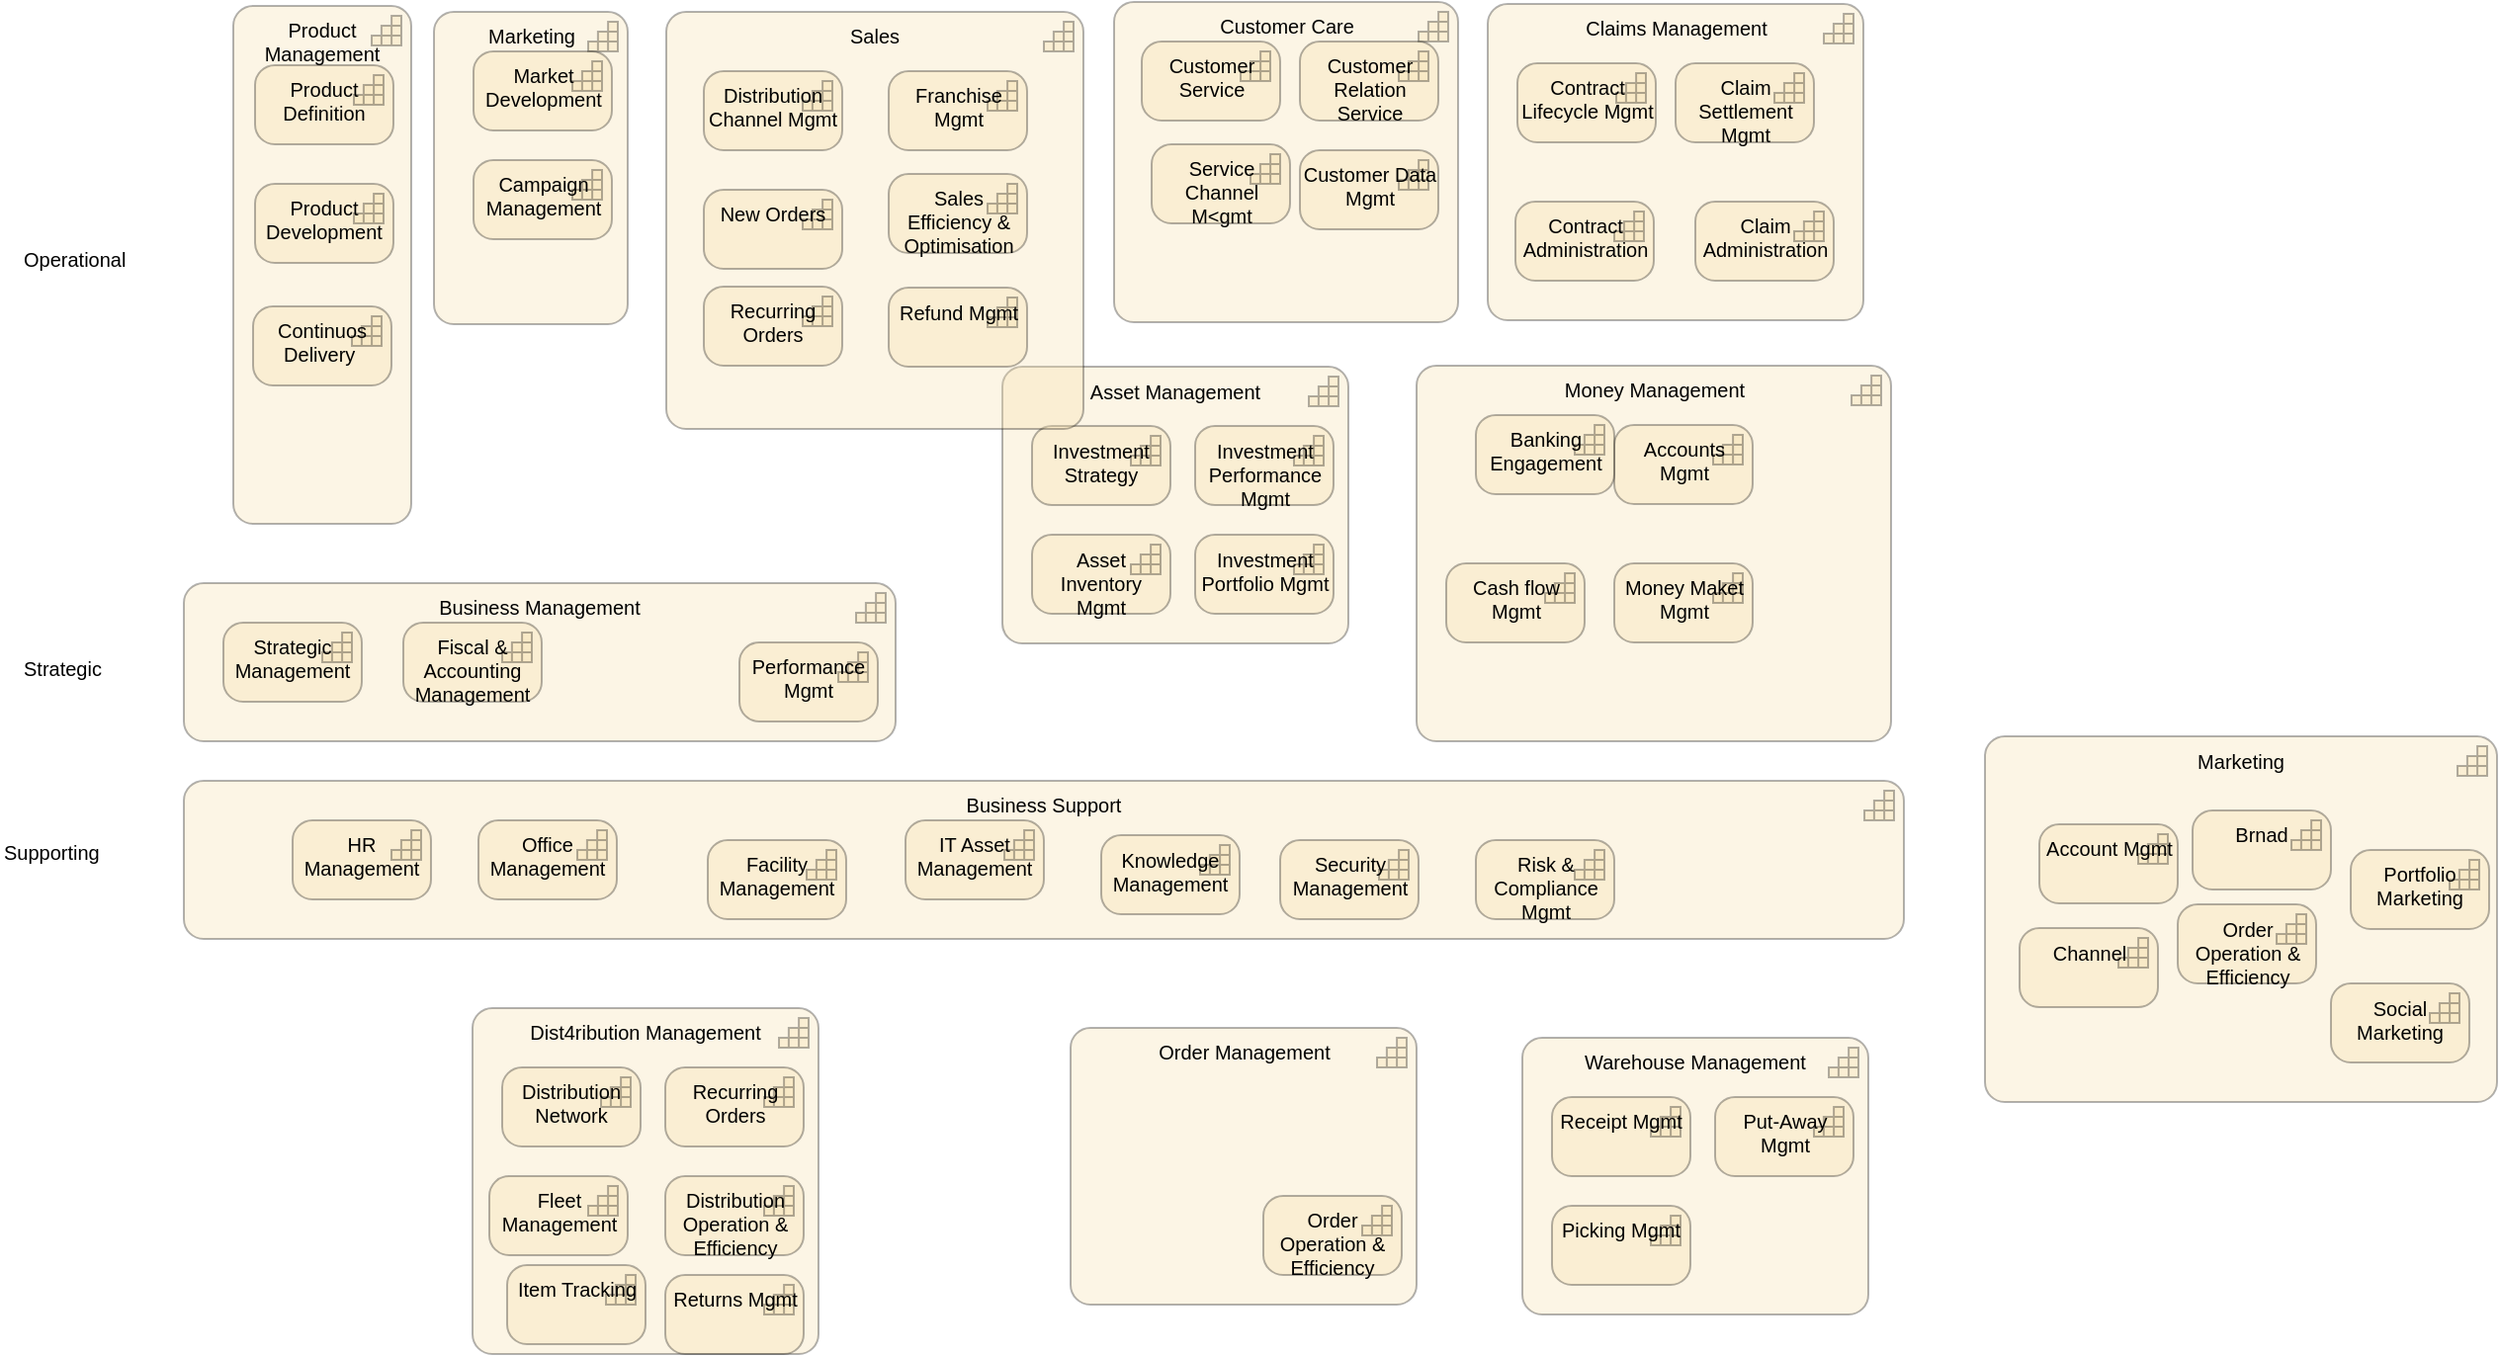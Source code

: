<mxfile version="18.0.2" type="google"><diagram id="lvCVdvwfXI8B_6QAvI-I" name="Analysis/Capability Map"><mxGraphModel grid="1" page="1" gridSize="10" guides="1" tooltips="1" connect="1" arrows="1" fold="1" pageScale="1" pageWidth="1169" pageHeight="827" math="0" shadow="0"><root><mxCell id="rj1XfD_lyxsHArGTt2VM-0"/><mxCell id="rj1XfD_lyxsHArGTt2VM-1" value="Archimate" parent="rj1XfD_lyxsHArGTt2VM-0"/><mxCell id="rj1XfD_lyxsHArGTt2VM-2" value="&lt;font style=&quot;font-size: 10px&quot;&gt;Business Management&lt;/font&gt;" style="html=1;outlineConnect=0;whiteSpace=wrap;fillColor=#F5DEAA;strokeColor=#000000;shape=mxgraph.archimate3.application;appType=capability;archiType=rounded;shadow=0;glass=0;comic=0;fontSize=10;opacity=30;align=center;verticalAlign=top;container=1;recursiveResize=0;labelPadding=9;treeMoving=0;treeFolding=0;collapsible=0;" vertex="1" parent="rj1XfD_lyxsHArGTt2VM-1"><mxGeometry x="170" y="320" width="360" height="80" as="geometry"/></mxCell><mxCell id="rj1XfD_lyxsHArGTt2VM-35" value="&lt;font style=&quot;font-size: 10px&quot;&gt;Strategic Management&lt;/font&gt;" style="html=1;outlineConnect=0;whiteSpace=wrap;fillColor=#F5DEAA;strokeColor=#000000;shape=mxgraph.archimate3.application;appType=capability;archiType=rounded;shadow=0;glass=0;comic=0;fontSize=10;opacity=30;align=center;verticalAlign=top;container=1;recursiveResize=0;labelPadding=9;treeMoving=0;treeFolding=0;collapsible=0;" vertex="1" parent="rj1XfD_lyxsHArGTt2VM-2"><mxGeometry x="20" y="20" width="70" height="40" as="geometry"/></mxCell><mxCell id="rj1XfD_lyxsHArGTt2VM-36" value="&lt;font style=&quot;font-size: 10px&quot;&gt;Fiscal &amp;amp; Accounting Management&lt;/font&gt;" style="html=1;outlineConnect=0;whiteSpace=wrap;fillColor=#F5DEAA;strokeColor=#000000;shape=mxgraph.archimate3.application;appType=capability;archiType=rounded;shadow=0;glass=0;comic=0;fontSize=10;opacity=30;align=center;verticalAlign=top;container=1;recursiveResize=0;labelPadding=9;treeMoving=0;treeFolding=0;collapsible=0;" vertex="1" parent="rj1XfD_lyxsHArGTt2VM-2"><mxGeometry x="111" y="20" width="70" height="40" as="geometry"/></mxCell><mxCell id="rj1XfD_lyxsHArGTt2VM-39" value="&lt;font style=&quot;font-size: 10px&quot;&gt;Performance Mgmt&lt;/font&gt;" style="html=1;outlineConnect=0;whiteSpace=wrap;fillColor=#F5DEAA;strokeColor=#000000;shape=mxgraph.archimate3.application;appType=capability;archiType=rounded;shadow=0;glass=0;comic=0;fontSize=10;opacity=30;align=center;verticalAlign=top;container=1;recursiveResize=0;labelPadding=9;treeMoving=0;treeFolding=0;collapsible=0;" vertex="1" parent="rj1XfD_lyxsHArGTt2VM-2"><mxGeometry x="281" y="30" width="70" height="40" as="geometry"/></mxCell><mxCell id="rj1XfD_lyxsHArGTt2VM-3" value="&lt;font style=&quot;font-size: 10px&quot;&gt;Business Support&lt;/font&gt;" style="html=1;outlineConnect=0;whiteSpace=wrap;fillColor=#F5DEAA;strokeColor=#000000;shape=mxgraph.archimate3.application;appType=capability;archiType=rounded;shadow=0;glass=0;comic=0;fontSize=10;opacity=30;align=center;verticalAlign=top;container=1;recursiveResize=0;labelPadding=9;treeMoving=0;treeFolding=0;collapsible=0;" vertex="1" parent="rj1XfD_lyxsHArGTt2VM-1"><mxGeometry x="170" y="420" width="870" height="80" as="geometry"/></mxCell><mxCell id="rj1XfD_lyxsHArGTt2VM-4" value="&lt;font style=&quot;font-size: 10px&quot;&gt;HR Management&lt;/font&gt;" style="html=1;outlineConnect=0;whiteSpace=wrap;fillColor=#F5DEAA;strokeColor=#000000;shape=mxgraph.archimate3.application;appType=capability;archiType=rounded;shadow=0;glass=0;comic=0;fontSize=10;opacity=30;align=center;verticalAlign=top;container=1;recursiveResize=0;labelPadding=9;treeMoving=0;treeFolding=0;collapsible=0;" vertex="1" parent="rj1XfD_lyxsHArGTt2VM-3"><mxGeometry x="55" y="20" width="70" height="40" as="geometry"/></mxCell><mxCell id="rj1XfD_lyxsHArGTt2VM-5" value="&lt;font style=&quot;font-size: 10px&quot;&gt;Office Management&lt;/font&gt;" style="html=1;outlineConnect=0;whiteSpace=wrap;fillColor=#F5DEAA;strokeColor=#000000;shape=mxgraph.archimate3.application;appType=capability;archiType=rounded;shadow=0;glass=0;comic=0;fontSize=10;opacity=30;align=center;verticalAlign=top;container=1;recursiveResize=0;labelPadding=9;treeMoving=0;treeFolding=0;collapsible=0;" vertex="1" parent="rj1XfD_lyxsHArGTt2VM-3"><mxGeometry x="149" y="20" width="70" height="40" as="geometry"/></mxCell><mxCell id="rj1XfD_lyxsHArGTt2VM-6" value="&lt;font style=&quot;font-size: 10px&quot;&gt;IT Asset Management&lt;/font&gt;" style="html=1;outlineConnect=0;whiteSpace=wrap;fillColor=#F5DEAA;strokeColor=#000000;shape=mxgraph.archimate3.application;appType=capability;archiType=rounded;shadow=0;glass=0;comic=0;fontSize=10;opacity=30;align=center;verticalAlign=top;container=1;recursiveResize=0;labelPadding=9;treeMoving=0;treeFolding=0;collapsible=0;" vertex="1" parent="rj1XfD_lyxsHArGTt2VM-3"><mxGeometry x="365" y="20" width="70" height="40" as="geometry"/></mxCell><mxCell id="rj1XfD_lyxsHArGTt2VM-7" value="&lt;font style=&quot;font-size: 10px&quot;&gt;Facility Management&lt;/font&gt;" style="html=1;outlineConnect=0;whiteSpace=wrap;fillColor=#F5DEAA;strokeColor=#000000;shape=mxgraph.archimate3.application;appType=capability;archiType=rounded;shadow=0;glass=0;comic=0;fontSize=10;opacity=30;align=center;verticalAlign=top;container=1;recursiveResize=0;labelPadding=9;treeMoving=0;treeFolding=0;collapsible=0;" vertex="1" parent="rj1XfD_lyxsHArGTt2VM-3"><mxGeometry x="265" y="30" width="70" height="40" as="geometry"/></mxCell><mxCell id="rj1XfD_lyxsHArGTt2VM-50" value="&lt;font style=&quot;font-size: 10px&quot;&gt;Knowledge Management&lt;/font&gt;" style="html=1;outlineConnect=0;whiteSpace=wrap;fillColor=#F5DEAA;strokeColor=#000000;shape=mxgraph.archimate3.application;appType=capability;archiType=rounded;shadow=0;glass=0;comic=0;fontSize=10;opacity=30;align=center;verticalAlign=top;container=1;recursiveResize=0;labelPadding=9;treeMoving=0;treeFolding=0;collapsible=0;" vertex="1" parent="rj1XfD_lyxsHArGTt2VM-3"><mxGeometry x="464" y="27.5" width="70" height="40" as="geometry"/></mxCell><mxCell id="rj1XfD_lyxsHArGTt2VM-51" value="&lt;font style=&quot;font-size: 10px&quot;&gt;Security Management&lt;/font&gt;" style="html=1;outlineConnect=0;whiteSpace=wrap;fillColor=#F5DEAA;strokeColor=#000000;shape=mxgraph.archimate3.application;appType=capability;archiType=rounded;shadow=0;glass=0;comic=0;fontSize=10;opacity=30;align=center;verticalAlign=top;container=1;recursiveResize=0;labelPadding=9;treeMoving=0;treeFolding=0;collapsible=0;" vertex="1" parent="rj1XfD_lyxsHArGTt2VM-3"><mxGeometry x="554.5" y="30" width="70" height="40" as="geometry"/></mxCell><mxCell id="rj1XfD_lyxsHArGTt2VM-37" value="&lt;font style=&quot;font-size: 10px&quot;&gt;Risk &amp;amp; Compliance Mgmt&lt;/font&gt;" style="html=1;outlineConnect=0;whiteSpace=wrap;fillColor=#F5DEAA;strokeColor=#000000;shape=mxgraph.archimate3.application;appType=capability;archiType=rounded;shadow=0;glass=0;comic=0;fontSize=10;opacity=30;align=center;verticalAlign=top;container=1;recursiveResize=0;labelPadding=9;treeMoving=0;treeFolding=0;collapsible=0;" vertex="1" parent="rj1XfD_lyxsHArGTt2VM-3"><mxGeometry x="653.5" y="30" width="70" height="40" as="geometry"/></mxCell><mxCell id="rj1XfD_lyxsHArGTt2VM-9" value="&lt;font style=&quot;font-size: 10px&quot;&gt;Money Management&lt;/font&gt;" style="html=1;outlineConnect=0;whiteSpace=wrap;fillColor=#F5DEAA;strokeColor=#000000;shape=mxgraph.archimate3.application;appType=capability;archiType=rounded;shadow=0;glass=0;comic=0;fontSize=10;opacity=30;align=center;verticalAlign=top;container=1;recursiveResize=0;labelPadding=9;treeMoving=0;treeFolding=0;collapsible=0;" vertex="1" parent="rj1XfD_lyxsHArGTt2VM-1"><mxGeometry x="793.5" y="210" width="240" height="190" as="geometry"/></mxCell><mxCell id="rj1XfD_lyxsHArGTt2VM-15" value="&lt;font style=&quot;font-size: 10px&quot;&gt;Accounts Mgmt&lt;/font&gt;" style="html=1;outlineConnect=0;whiteSpace=wrap;fillColor=#F5DEAA;strokeColor=#000000;shape=mxgraph.archimate3.application;appType=capability;archiType=rounded;shadow=0;glass=0;comic=0;fontSize=10;opacity=30;align=center;verticalAlign=top;container=1;recursiveResize=0;labelPadding=9;treeMoving=0;treeFolding=0;collapsible=0;" vertex="1" parent="rj1XfD_lyxsHArGTt2VM-9"><mxGeometry x="100" y="30" width="70" height="40" as="geometry"/></mxCell><mxCell id="rj1XfD_lyxsHArGTt2VM-17" value="&lt;font style=&quot;font-size: 10px&quot;&gt;Cash flow Mgmt&lt;/font&gt;" style="html=1;outlineConnect=0;whiteSpace=wrap;fillColor=#F5DEAA;strokeColor=#000000;shape=mxgraph.archimate3.application;appType=capability;archiType=rounded;shadow=0;glass=0;comic=0;fontSize=10;opacity=30;align=center;verticalAlign=top;container=1;recursiveResize=0;labelPadding=9;treeMoving=0;treeFolding=0;collapsible=0;" vertex="1" parent="rj1XfD_lyxsHArGTt2VM-9"><mxGeometry x="15" y="100" width="70" height="40" as="geometry"/></mxCell><mxCell id="rj1XfD_lyxsHArGTt2VM-18" value="&lt;font style=&quot;font-size: 10px&quot;&gt;Money Maket Mgmt&lt;/font&gt;" style="html=1;outlineConnect=0;whiteSpace=wrap;fillColor=#F5DEAA;strokeColor=#000000;shape=mxgraph.archimate3.application;appType=capability;archiType=rounded;shadow=0;glass=0;comic=0;fontSize=10;opacity=30;align=center;verticalAlign=top;container=1;recursiveResize=0;labelPadding=9;treeMoving=0;treeFolding=0;collapsible=0;" vertex="1" parent="rj1XfD_lyxsHArGTt2VM-9"><mxGeometry x="100" y="100" width="70" height="40" as="geometry"/></mxCell><mxCell id="rj1XfD_lyxsHArGTt2VM-16" value="&lt;font style=&quot;font-size: 10px&quot;&gt;Banking Engagement&lt;/font&gt;" style="html=1;outlineConnect=0;whiteSpace=wrap;fillColor=#F5DEAA;strokeColor=#000000;shape=mxgraph.archimate3.application;appType=capability;archiType=rounded;shadow=0;glass=0;comic=0;fontSize=10;opacity=30;align=center;verticalAlign=top;container=1;recursiveResize=0;labelPadding=9;treeMoving=0;treeFolding=0;collapsible=0;" vertex="1" parent="rj1XfD_lyxsHArGTt2VM-9"><mxGeometry x="30" y="25" width="70" height="40" as="geometry"/></mxCell><mxCell id="rj1XfD_lyxsHArGTt2VM-8" value="&lt;font style=&quot;font-size: 10px&quot;&gt;Asset Management&lt;/font&gt;" style="html=1;outlineConnect=0;whiteSpace=wrap;fillColor=#F5DEAA;strokeColor=#000000;shape=mxgraph.archimate3.application;appType=capability;archiType=rounded;shadow=0;glass=0;comic=0;fontSize=10;opacity=30;align=center;verticalAlign=top;container=1;recursiveResize=0;labelPadding=9;treeMoving=0;treeFolding=0;collapsible=0;" vertex="1" parent="rj1XfD_lyxsHArGTt2VM-1"><mxGeometry x="584" y="210.5" width="175" height="140" as="geometry"/></mxCell><mxCell id="rj1XfD_lyxsHArGTt2VM-10" value="&lt;font style=&quot;font-size: 10px&quot;&gt;Investment Strategy&lt;/font&gt;" style="html=1;outlineConnect=0;whiteSpace=wrap;fillColor=#F5DEAA;strokeColor=#000000;shape=mxgraph.archimate3.application;appType=capability;archiType=rounded;shadow=0;glass=0;comic=0;fontSize=10;opacity=30;align=center;verticalAlign=top;container=1;recursiveResize=0;labelPadding=9;treeMoving=0;treeFolding=0;collapsible=0;" vertex="1" parent="rj1XfD_lyxsHArGTt2VM-8"><mxGeometry x="15" y="30" width="70" height="40" as="geometry"/></mxCell><mxCell id="rj1XfD_lyxsHArGTt2VM-11" value="&lt;font style=&quot;font-size: 10px&quot;&gt;Investment Performance Mgmt&lt;/font&gt;" style="html=1;outlineConnect=0;whiteSpace=wrap;fillColor=#F5DEAA;strokeColor=#000000;shape=mxgraph.archimate3.application;appType=capability;archiType=rounded;shadow=0;glass=0;comic=0;fontSize=10;opacity=30;align=center;verticalAlign=top;container=1;recursiveResize=0;labelPadding=9;treeMoving=0;treeFolding=0;collapsible=0;" vertex="1" parent="rj1XfD_lyxsHArGTt2VM-8"><mxGeometry x="97.5" y="30" width="70" height="40" as="geometry"/></mxCell><mxCell id="rj1XfD_lyxsHArGTt2VM-12" value="&lt;font style=&quot;font-size: 10px&quot;&gt;Investment Portfolio Mgmt&lt;/font&gt;" style="html=1;outlineConnect=0;whiteSpace=wrap;fillColor=#F5DEAA;strokeColor=#000000;shape=mxgraph.archimate3.application;appType=capability;archiType=rounded;shadow=0;glass=0;comic=0;fontSize=10;opacity=30;align=center;verticalAlign=top;container=1;recursiveResize=0;labelPadding=9;treeMoving=0;treeFolding=0;collapsible=0;" vertex="1" parent="rj1XfD_lyxsHArGTt2VM-8"><mxGeometry x="97.5" y="85" width="70" height="40" as="geometry"/></mxCell><mxCell id="rj1XfD_lyxsHArGTt2VM-13" value="&lt;font style=&quot;font-size: 10px&quot;&gt;Asset Inventory Mgmt&lt;/font&gt;" style="html=1;outlineConnect=0;whiteSpace=wrap;fillColor=#F5DEAA;strokeColor=#000000;shape=mxgraph.archimate3.application;appType=capability;archiType=rounded;shadow=0;glass=0;comic=0;fontSize=10;opacity=30;align=center;verticalAlign=top;container=1;recursiveResize=0;labelPadding=9;treeMoving=0;treeFolding=0;collapsible=0;" vertex="1" parent="rj1XfD_lyxsHArGTt2VM-8"><mxGeometry x="15" y="85" width="70" height="40" as="geometry"/></mxCell><mxCell id="rj1XfD_lyxsHArGTt2VM-19" value="&lt;font style=&quot;font-size: 10px&quot;&gt;Customer Care&lt;/font&gt;" style="html=1;outlineConnect=0;whiteSpace=wrap;fillColor=#F5DEAA;strokeColor=#000000;shape=mxgraph.archimate3.application;appType=capability;archiType=rounded;shadow=0;glass=0;comic=0;fontSize=10;opacity=30;align=center;verticalAlign=top;container=1;recursiveResize=0;labelPadding=9;treeMoving=0;treeFolding=0;collapsible=0;" vertex="1" parent="rj1XfD_lyxsHArGTt2VM-1"><mxGeometry x="640.5" y="26" width="174" height="162" as="geometry"/></mxCell><mxCell id="rj1XfD_lyxsHArGTt2VM-20" value="&lt;font style=&quot;font-size: 10px&quot;&gt;Customer Service&lt;/font&gt;" style="html=1;outlineConnect=0;whiteSpace=wrap;fillColor=#F5DEAA;strokeColor=#000000;shape=mxgraph.archimate3.application;appType=capability;archiType=rounded;shadow=0;glass=0;comic=0;fontSize=10;opacity=30;align=center;verticalAlign=top;container=1;recursiveResize=0;labelPadding=9;treeMoving=0;treeFolding=0;collapsible=0;" vertex="1" parent="rj1XfD_lyxsHArGTt2VM-19"><mxGeometry x="14" y="20" width="70" height="40" as="geometry"/></mxCell><mxCell id="rj1XfD_lyxsHArGTt2VM-21" value="&lt;font style=&quot;font-size: 10px&quot;&gt;Customer Relation Service&lt;/font&gt;" style="html=1;outlineConnect=0;whiteSpace=wrap;fillColor=#F5DEAA;strokeColor=#000000;shape=mxgraph.archimate3.application;appType=capability;archiType=rounded;shadow=0;glass=0;comic=0;fontSize=10;opacity=30;align=center;verticalAlign=top;container=1;recursiveResize=0;labelPadding=9;treeMoving=0;treeFolding=0;collapsible=0;" vertex="1" parent="rj1XfD_lyxsHArGTt2VM-19"><mxGeometry x="94" y="20" width="70" height="40" as="geometry"/></mxCell><mxCell id="rj1XfD_lyxsHArGTt2VM-22" value="&lt;font style=&quot;font-size: 10px&quot;&gt;Service Channel M&amp;lt;gmt&lt;/font&gt;" style="html=1;outlineConnect=0;whiteSpace=wrap;fillColor=#F5DEAA;strokeColor=#000000;shape=mxgraph.archimate3.application;appType=capability;archiType=rounded;shadow=0;glass=0;comic=0;fontSize=10;opacity=30;align=center;verticalAlign=top;container=1;recursiveResize=0;labelPadding=9;treeMoving=0;treeFolding=0;collapsible=0;" vertex="1" parent="rj1XfD_lyxsHArGTt2VM-19"><mxGeometry x="19" y="72" width="70" height="40" as="geometry"/></mxCell><mxCell id="rj1XfD_lyxsHArGTt2VM-23" value="&lt;font style=&quot;font-size: 10px&quot;&gt;Customer Data Mgmt&lt;/font&gt;" style="html=1;outlineConnect=0;whiteSpace=wrap;fillColor=#F5DEAA;strokeColor=#000000;shape=mxgraph.archimate3.application;appType=capability;archiType=rounded;shadow=0;glass=0;comic=0;fontSize=10;opacity=30;align=center;verticalAlign=top;container=1;recursiveResize=0;labelPadding=9;treeMoving=0;treeFolding=0;collapsible=0;" vertex="1" parent="rj1XfD_lyxsHArGTt2VM-19"><mxGeometry x="94" y="75" width="70" height="40" as="geometry"/></mxCell><mxCell id="rj1XfD_lyxsHArGTt2VM-24" value="&lt;font style=&quot;font-size: 10px&quot;&gt;Sales&lt;/font&gt;" style="html=1;outlineConnect=0;whiteSpace=wrap;fillColor=#F5DEAA;strokeColor=#000000;shape=mxgraph.archimate3.application;appType=capability;archiType=rounded;shadow=0;glass=0;comic=0;fontSize=10;opacity=30;align=center;verticalAlign=top;container=1;recursiveResize=0;labelPadding=9;treeMoving=0;treeFolding=0;collapsible=0;" vertex="1" parent="rj1XfD_lyxsHArGTt2VM-1"><mxGeometry x="414" y="31" width="211" height="211" as="geometry"/></mxCell><mxCell id="rj1XfD_lyxsHArGTt2VM-25" value="&lt;font style=&quot;font-size: 10px&quot;&gt;Distribution Channel Mgmt&lt;/font&gt;" style="html=1;outlineConnect=0;whiteSpace=wrap;fillColor=#F5DEAA;strokeColor=#000000;shape=mxgraph.archimate3.application;appType=capability;archiType=rounded;shadow=0;glass=0;comic=0;fontSize=10;opacity=30;align=center;verticalAlign=top;container=1;recursiveResize=0;labelPadding=9;treeMoving=0;treeFolding=0;collapsible=0;" vertex="1" parent="rj1XfD_lyxsHArGTt2VM-24"><mxGeometry x="19" y="30" width="70" height="40" as="geometry"/></mxCell><mxCell id="rj1XfD_lyxsHArGTt2VM-27" value="&lt;font style=&quot;font-size: 10px&quot;&gt;Franchise Mgmt&lt;/font&gt;" style="html=1;outlineConnect=0;whiteSpace=wrap;fillColor=#F5DEAA;strokeColor=#000000;shape=mxgraph.archimate3.application;appType=capability;archiType=rounded;shadow=0;glass=0;comic=0;fontSize=10;opacity=30;align=center;verticalAlign=top;container=1;recursiveResize=0;labelPadding=9;treeMoving=0;treeFolding=0;collapsible=0;" vertex="1" parent="rj1XfD_lyxsHArGTt2VM-24"><mxGeometry x="112.5" y="30" width="70" height="40" as="geometry"/></mxCell><mxCell id="rj1XfD_lyxsHArGTt2VM-28" value="&lt;font style=&quot;font-size: 10px&quot;&gt;Sales Efficiency &amp;amp; Optimisation&lt;/font&gt;" style="html=1;outlineConnect=0;whiteSpace=wrap;fillColor=#F5DEAA;strokeColor=#000000;shape=mxgraph.archimate3.application;appType=capability;archiType=rounded;shadow=0;glass=0;comic=0;fontSize=10;opacity=30;align=center;verticalAlign=top;container=1;recursiveResize=0;labelPadding=9;treeMoving=0;treeFolding=0;collapsible=0;" vertex="1" parent="rj1XfD_lyxsHArGTt2VM-24"><mxGeometry x="112.5" y="82" width="70" height="40" as="geometry"/></mxCell><mxCell id="xwi9E5j7XO-XtwVc-m77-9" value="New Orders" style="html=1;outlineConnect=0;whiteSpace=wrap;fillColor=#F5DEAA;strokeColor=#000000;shape=mxgraph.archimate3.application;appType=capability;archiType=rounded;shadow=0;glass=0;comic=0;fontSize=10;opacity=30;align=center;verticalAlign=top;container=1;recursiveResize=0;labelPadding=9;treeMoving=0;treeFolding=0;collapsible=0;" vertex="1" parent="rj1XfD_lyxsHArGTt2VM-24"><mxGeometry x="19" y="90" width="70" height="40" as="geometry"/></mxCell><mxCell id="xwi9E5j7XO-XtwVc-m77-10" value="&lt;font style=&quot;font-size: 10px&quot;&gt;Recurring Orders&lt;/font&gt;" style="html=1;outlineConnect=0;whiteSpace=wrap;fillColor=#F5DEAA;strokeColor=#000000;shape=mxgraph.archimate3.application;appType=capability;archiType=rounded;shadow=0;glass=0;comic=0;fontSize=10;opacity=30;align=center;verticalAlign=top;container=1;recursiveResize=0;labelPadding=9;treeMoving=0;treeFolding=0;collapsible=0;" vertex="1" parent="rj1XfD_lyxsHArGTt2VM-24"><mxGeometry x="19" y="139" width="70" height="40" as="geometry"/></mxCell><mxCell id="xwi9E5j7XO-XtwVc-m77-12" value="&lt;font style=&quot;font-size: 10px&quot;&gt;Refund Mgmt&lt;/font&gt;" style="html=1;outlineConnect=0;whiteSpace=wrap;fillColor=#F5DEAA;strokeColor=#000000;shape=mxgraph.archimate3.application;appType=capability;archiType=rounded;shadow=0;glass=0;comic=0;fontSize=10;opacity=30;align=center;verticalAlign=top;container=1;recursiveResize=0;labelPadding=9;treeMoving=0;treeFolding=0;collapsible=0;" vertex="1" parent="rj1XfD_lyxsHArGTt2VM-24"><mxGeometry x="112.5" y="139.5" width="70" height="40" as="geometry"/></mxCell><mxCell id="rj1XfD_lyxsHArGTt2VM-29" value="&lt;font style=&quot;font-size: 10px&quot;&gt;Marketing&lt;/font&gt;" style="html=1;outlineConnect=0;whiteSpace=wrap;fillColor=#F5DEAA;strokeColor=#000000;shape=mxgraph.archimate3.application;appType=capability;archiType=rounded;shadow=0;glass=0;comic=0;fontSize=10;opacity=30;align=center;verticalAlign=top;container=1;recursiveResize=0;labelPadding=9;treeMoving=0;treeFolding=0;collapsible=0;" vertex="1" parent="rj1XfD_lyxsHArGTt2VM-1"><mxGeometry x="296.5" y="31" width="98" height="158" as="geometry"/></mxCell><mxCell id="rj1XfD_lyxsHArGTt2VM-30" value="&lt;font style=&quot;font-size: 10px&quot;&gt;Market Development&lt;/font&gt;" style="html=1;outlineConnect=0;whiteSpace=wrap;fillColor=#F5DEAA;strokeColor=#000000;shape=mxgraph.archimate3.application;appType=capability;archiType=rounded;shadow=0;glass=0;comic=0;fontSize=10;opacity=30;align=center;verticalAlign=top;container=1;recursiveResize=0;labelPadding=9;treeMoving=0;treeFolding=0;collapsible=0;" vertex="1" parent="rj1XfD_lyxsHArGTt2VM-29"><mxGeometry x="20" y="20" width="70" height="40" as="geometry"/></mxCell><mxCell id="rj1XfD_lyxsHArGTt2VM-31" value="&lt;font style=&quot;font-size: 10px&quot;&gt;Campaign Management&lt;/font&gt;" style="html=1;outlineConnect=0;whiteSpace=wrap;fillColor=#F5DEAA;strokeColor=#000000;shape=mxgraph.archimate3.application;appType=capability;archiType=rounded;shadow=0;glass=0;comic=0;fontSize=10;opacity=30;align=center;verticalAlign=top;container=1;recursiveResize=0;labelPadding=9;treeMoving=0;treeFolding=0;collapsible=0;" vertex="1" parent="rj1XfD_lyxsHArGTt2VM-29"><mxGeometry x="20" y="75" width="70" height="40" as="geometry"/></mxCell><mxCell id="rj1XfD_lyxsHArGTt2VM-32" value="&lt;font style=&quot;font-size: 10px&quot;&gt;Product Management&lt;/font&gt;" style="html=1;outlineConnect=0;whiteSpace=wrap;fillColor=#F5DEAA;strokeColor=#000000;shape=mxgraph.archimate3.application;appType=capability;archiType=rounded;shadow=0;glass=0;comic=0;fontSize=10;opacity=30;align=center;verticalAlign=top;container=1;recursiveResize=0;labelPadding=9;treeMoving=0;treeFolding=0;collapsible=0;" vertex="1" parent="rj1XfD_lyxsHArGTt2VM-1"><mxGeometry x="195" y="28" width="90" height="262" as="geometry"/></mxCell><mxCell id="rj1XfD_lyxsHArGTt2VM-33" value="&lt;font style=&quot;font-size: 10px&quot;&gt;Product Definition&lt;/font&gt;" style="html=1;outlineConnect=0;whiteSpace=wrap;fillColor=#F5DEAA;strokeColor=#000000;shape=mxgraph.archimate3.application;appType=capability;archiType=rounded;shadow=0;glass=0;comic=0;fontSize=10;opacity=30;align=center;verticalAlign=top;container=1;recursiveResize=0;labelPadding=9;treeMoving=0;treeFolding=0;collapsible=0;backgroundOutline=0;" vertex="1" parent="rj1XfD_lyxsHArGTt2VM-32"><mxGeometry x="11" y="30" width="70" height="40" as="geometry"/></mxCell><mxCell id="rj1XfD_lyxsHArGTt2VM-34" value="&lt;font style=&quot;font-size: 10px&quot;&gt;Product Development&lt;/font&gt;" style="html=1;outlineConnect=0;whiteSpace=wrap;fillColor=#F5DEAA;strokeColor=#000000;shape=mxgraph.archimate3.application;appType=capability;archiType=rounded;shadow=0;glass=0;comic=0;fontSize=10;opacity=30;align=center;verticalAlign=top;container=1;recursiveResize=0;labelPadding=9;treeMoving=0;treeFolding=0;collapsible=0;" vertex="1" parent="rj1XfD_lyxsHArGTt2VM-32"><mxGeometry x="11" y="90" width="70" height="40" as="geometry"/></mxCell><mxCell id="rj1XfD_lyxsHArGTt2VM-52" value="&lt;font style=&quot;font-size: 10px&quot;&gt;Continuos Delivery&amp;nbsp;&lt;/font&gt;" style="html=1;outlineConnect=0;whiteSpace=wrap;fillColor=#F5DEAA;strokeColor=#000000;shape=mxgraph.archimate3.application;appType=capability;archiType=rounded;shadow=0;glass=0;comic=0;fontSize=10;opacity=30;align=center;verticalAlign=top;container=1;recursiveResize=0;labelPadding=9;treeMoving=0;treeFolding=0;collapsible=0;" vertex="1" parent="rj1XfD_lyxsHArGTt2VM-32"><mxGeometry x="10" y="152" width="70" height="40" as="geometry"/></mxCell><mxCell id="rj1XfD_lyxsHArGTt2VM-41" value="&lt;font style=&quot;font-size: 10px&quot;&gt;Claims Management&lt;/font&gt;" style="html=1;outlineConnect=0;whiteSpace=wrap;fillColor=#F5DEAA;strokeColor=#000000;shape=mxgraph.archimate3.application;appType=capability;archiType=rounded;shadow=0;glass=0;comic=0;fontSize=10;opacity=30;align=center;verticalAlign=top;container=1;recursiveResize=0;labelPadding=9;treeMoving=0;treeFolding=0;collapsible=0;" vertex="1" parent="rj1XfD_lyxsHArGTt2VM-1"><mxGeometry x="829.5" y="27" width="190" height="160" as="geometry"/></mxCell><mxCell id="rj1XfD_lyxsHArGTt2VM-42" value="&lt;font style=&quot;font-size: 10px&quot;&gt;Contract Lifecycle Mgmt&lt;/font&gt;" style="html=1;outlineConnect=0;whiteSpace=wrap;fillColor=#F5DEAA;strokeColor=#000000;shape=mxgraph.archimate3.application;appType=capability;archiType=rounded;shadow=0;glass=0;comic=0;fontSize=10;opacity=30;align=center;verticalAlign=top;container=1;recursiveResize=0;labelPadding=9;treeMoving=0;treeFolding=0;collapsible=0;" vertex="1" parent="rj1XfD_lyxsHArGTt2VM-41"><mxGeometry x="15" y="30" width="70" height="40" as="geometry"/></mxCell><mxCell id="rj1XfD_lyxsHArGTt2VM-43" value="&lt;font style=&quot;font-size: 10px&quot;&gt;Claim Settlement Mgmt&lt;/font&gt;" style="html=1;outlineConnect=0;whiteSpace=wrap;fillColor=#F5DEAA;strokeColor=#000000;shape=mxgraph.archimate3.application;appType=capability;archiType=rounded;shadow=0;glass=0;comic=0;fontSize=10;opacity=30;align=center;verticalAlign=top;container=1;recursiveResize=0;labelPadding=9;treeMoving=0;treeFolding=0;collapsible=0;" vertex="1" parent="rj1XfD_lyxsHArGTt2VM-41"><mxGeometry x="95" y="30" width="70" height="40" as="geometry"/></mxCell><mxCell id="rj1XfD_lyxsHArGTt2VM-45" value="&lt;font style=&quot;font-size: 10px&quot;&gt;Contract Administration&lt;/font&gt;" style="html=1;outlineConnect=0;whiteSpace=wrap;fillColor=#F5DEAA;strokeColor=#000000;shape=mxgraph.archimate3.application;appType=capability;archiType=rounded;shadow=0;glass=0;comic=0;fontSize=10;opacity=30;align=center;verticalAlign=top;container=1;recursiveResize=0;labelPadding=9;treeMoving=0;treeFolding=0;collapsible=0;" vertex="1" parent="rj1XfD_lyxsHArGTt2VM-41"><mxGeometry x="14" y="100" width="70" height="40" as="geometry"/></mxCell><mxCell id="rj1XfD_lyxsHArGTt2VM-46" value="&lt;font style=&quot;font-size: 10px&quot;&gt;Claim Administration&lt;/font&gt;" style="html=1;outlineConnect=0;whiteSpace=wrap;fillColor=#F5DEAA;strokeColor=#000000;shape=mxgraph.archimate3.application;appType=capability;archiType=rounded;shadow=0;glass=0;comic=0;fontSize=10;opacity=30;align=center;verticalAlign=top;container=1;recursiveResize=0;labelPadding=9;treeMoving=0;treeFolding=0;collapsible=0;" vertex="1" parent="rj1XfD_lyxsHArGTt2VM-41"><mxGeometry x="105" y="100" width="70" height="40" as="geometry"/></mxCell><mxCell id="rj1XfD_lyxsHArGTt2VM-47" value="Supporting" style="text;html=1;resizable=0;points=[];autosize=1;align=left;verticalAlign=top;spacingTop=-4;fontSize=10;" vertex="1" parent="rj1XfD_lyxsHArGTt2VM-1"><mxGeometry x="77" y="447.5" width="60" height="10" as="geometry"/></mxCell><mxCell id="rj1XfD_lyxsHArGTt2VM-48" value="Operational" style="text;html=1;resizable=0;points=[];autosize=1;align=left;verticalAlign=top;spacingTop=-4;fontSize=10;" vertex="1" parent="rj1XfD_lyxsHArGTt2VM-1"><mxGeometry x="87" y="148" width="70" height="10" as="geometry"/></mxCell><mxCell id="rj1XfD_lyxsHArGTt2VM-49" value="Strategic" style="text;html=1;resizable=0;points=[];autosize=1;align=left;verticalAlign=top;spacingTop=-4;fontSize=10;" vertex="1" parent="rj1XfD_lyxsHArGTt2VM-1"><mxGeometry x="87" y="355" width="50" height="10" as="geometry"/></mxCell><mxCell id="xwi9E5j7XO-XtwVc-m77-3" value="&lt;font style=&quot;font-size: 10px&quot;&gt;Warehouse Management&lt;/font&gt;" style="html=1;outlineConnect=0;whiteSpace=wrap;fillColor=#F5DEAA;strokeColor=#000000;shape=mxgraph.archimate3.application;appType=capability;archiType=rounded;shadow=0;glass=0;comic=0;fontSize=10;opacity=30;align=center;verticalAlign=top;container=1;recursiveResize=0;labelPadding=9;treeMoving=0;treeFolding=0;collapsible=0;" vertex="1" parent="rj1XfD_lyxsHArGTt2VM-1"><mxGeometry x="847" y="550" width="175" height="140" as="geometry"/></mxCell><mxCell id="xwi9E5j7XO-XtwVc-m77-4" value="&lt;font style=&quot;font-size: 10px&quot;&gt;Receipt Mgmt&lt;/font&gt;" style="html=1;outlineConnect=0;whiteSpace=wrap;fillColor=#F5DEAA;strokeColor=#000000;shape=mxgraph.archimate3.application;appType=capability;archiType=rounded;shadow=0;glass=0;comic=0;fontSize=10;opacity=30;align=center;verticalAlign=top;container=1;recursiveResize=0;labelPadding=9;treeMoving=0;treeFolding=0;collapsible=0;" vertex="1" parent="xwi9E5j7XO-XtwVc-m77-3"><mxGeometry x="15" y="30" width="70" height="40" as="geometry"/></mxCell><mxCell id="xwi9E5j7XO-XtwVc-m77-5" value="&lt;font style=&quot;font-size: 10px&quot;&gt;Put-Away Mgmt&lt;/font&gt;" style="html=1;outlineConnect=0;whiteSpace=wrap;fillColor=#F5DEAA;strokeColor=#000000;shape=mxgraph.archimate3.application;appType=capability;archiType=rounded;shadow=0;glass=0;comic=0;fontSize=10;opacity=30;align=center;verticalAlign=top;container=1;recursiveResize=0;labelPadding=9;treeMoving=0;treeFolding=0;collapsible=0;" vertex="1" parent="xwi9E5j7XO-XtwVc-m77-3"><mxGeometry x="97.5" y="30" width="70" height="40" as="geometry"/></mxCell><mxCell id="xwi9E5j7XO-XtwVc-m77-7" value="&lt;font style=&quot;font-size: 10px&quot;&gt;Picking Mgmt&lt;/font&gt;" style="html=1;outlineConnect=0;whiteSpace=wrap;fillColor=#F5DEAA;strokeColor=#000000;shape=mxgraph.archimate3.application;appType=capability;archiType=rounded;shadow=0;glass=0;comic=0;fontSize=10;opacity=30;align=center;verticalAlign=top;container=1;recursiveResize=0;labelPadding=9;treeMoving=0;treeFolding=0;collapsible=0;" vertex="1" parent="xwi9E5j7XO-XtwVc-m77-3"><mxGeometry x="15" y="85" width="70" height="40" as="geometry"/></mxCell><mxCell id="xwi9E5j7XO-XtwVc-m77-8" value="&lt;font style=&quot;font-size: 10px&quot;&gt;Order Management&lt;/font&gt;" style="html=1;outlineConnect=0;whiteSpace=wrap;fillColor=#F5DEAA;strokeColor=#000000;shape=mxgraph.archimate3.application;appType=capability;archiType=rounded;shadow=0;glass=0;comic=0;fontSize=10;opacity=30;align=center;verticalAlign=top;container=1;recursiveResize=0;labelPadding=9;treeMoving=0;treeFolding=0;collapsible=0;" vertex="1" parent="rj1XfD_lyxsHArGTt2VM-1"><mxGeometry x="618.5" y="545" width="175" height="140" as="geometry"/></mxCell><mxCell id="xwi9E5j7XO-XtwVc-m77-11" value="Order Operation &amp;amp; Efficiency" style="html=1;outlineConnect=0;whiteSpace=wrap;fillColor=#F5DEAA;strokeColor=#000000;shape=mxgraph.archimate3.application;appType=capability;archiType=rounded;shadow=0;glass=0;comic=0;fontSize=10;opacity=30;align=center;verticalAlign=top;container=1;recursiveResize=0;labelPadding=9;treeMoving=0;treeFolding=0;collapsible=0;" vertex="1" parent="xwi9E5j7XO-XtwVc-m77-8"><mxGeometry x="97.5" y="85" width="70" height="40" as="geometry"/></mxCell><mxCell id="xwi9E5j7XO-XtwVc-m77-13" value="&lt;font style=&quot;font-size: 10px&quot;&gt;Dist4ribution Management&lt;/font&gt;" style="html=1;outlineConnect=0;whiteSpace=wrap;fillColor=#F5DEAA;strokeColor=#000000;shape=mxgraph.archimate3.application;appType=capability;archiType=rounded;shadow=0;glass=0;comic=0;fontSize=10;opacity=30;align=center;verticalAlign=top;container=1;recursiveResize=0;labelPadding=9;treeMoving=0;treeFolding=0;collapsible=0;" vertex="1" parent="rj1XfD_lyxsHArGTt2VM-1"><mxGeometry x="316" y="535" width="175" height="175" as="geometry"/></mxCell><mxCell id="xwi9E5j7XO-XtwVc-m77-14" value="Distribution Network" style="html=1;outlineConnect=0;whiteSpace=wrap;fillColor=#F5DEAA;strokeColor=#000000;shape=mxgraph.archimate3.application;appType=capability;archiType=rounded;shadow=0;glass=0;comic=0;fontSize=10;opacity=30;align=center;verticalAlign=top;container=1;recursiveResize=0;labelPadding=9;treeMoving=0;treeFolding=0;collapsible=0;" vertex="1" parent="xwi9E5j7XO-XtwVc-m77-13"><mxGeometry x="15" y="30" width="70" height="40" as="geometry"/></mxCell><mxCell id="xwi9E5j7XO-XtwVc-m77-15" value="&lt;font style=&quot;font-size: 10px&quot;&gt;Recurring Orders&lt;/font&gt;" style="html=1;outlineConnect=0;whiteSpace=wrap;fillColor=#F5DEAA;strokeColor=#000000;shape=mxgraph.archimate3.application;appType=capability;archiType=rounded;shadow=0;glass=0;comic=0;fontSize=10;opacity=30;align=center;verticalAlign=top;container=1;recursiveResize=0;labelPadding=9;treeMoving=0;treeFolding=0;collapsible=0;" vertex="1" parent="xwi9E5j7XO-XtwVc-m77-13"><mxGeometry x="97.5" y="30" width="70" height="40" as="geometry"/></mxCell><mxCell id="xwi9E5j7XO-XtwVc-m77-16" value="Distribution Operation &amp;amp; Efficiency" style="html=1;outlineConnect=0;whiteSpace=wrap;fillColor=#F5DEAA;strokeColor=#000000;shape=mxgraph.archimate3.application;appType=capability;archiType=rounded;shadow=0;glass=0;comic=0;fontSize=10;opacity=30;align=center;verticalAlign=top;container=1;recursiveResize=0;labelPadding=9;treeMoving=0;treeFolding=0;collapsible=0;" vertex="1" parent="xwi9E5j7XO-XtwVc-m77-13"><mxGeometry x="97.5" y="85" width="70" height="40" as="geometry"/></mxCell><mxCell id="xwi9E5j7XO-XtwVc-m77-1" value="&lt;font style=&quot;font-size: 10px&quot;&gt;Fleet Management&lt;/font&gt;" style="html=1;outlineConnect=0;whiteSpace=wrap;fillColor=#F5DEAA;strokeColor=#000000;shape=mxgraph.archimate3.application;appType=capability;archiType=rounded;shadow=0;glass=0;comic=0;fontSize=10;opacity=30;align=center;verticalAlign=top;container=1;recursiveResize=0;labelPadding=9;treeMoving=0;treeFolding=0;collapsible=0;" vertex="1" parent="xwi9E5j7XO-XtwVc-m77-13"><mxGeometry x="8.5" y="85" width="70" height="40" as="geometry"/></mxCell><mxCell id="xwi9E5j7XO-XtwVc-m77-17" value="&lt;font style=&quot;font-size: 10px&quot;&gt;Returns Mgmt&lt;/font&gt;" style="html=1;outlineConnect=0;whiteSpace=wrap;fillColor=#F5DEAA;strokeColor=#000000;shape=mxgraph.archimate3.application;appType=capability;archiType=rounded;shadow=0;glass=0;comic=0;fontSize=10;opacity=30;align=center;verticalAlign=top;container=1;recursiveResize=0;labelPadding=9;treeMoving=0;treeFolding=0;collapsible=0;" vertex="1" parent="xwi9E5j7XO-XtwVc-m77-13"><mxGeometry x="97.5" y="135" width="70" height="40" as="geometry"/></mxCell><mxCell id="xwi9E5j7XO-XtwVc-m77-2" value="Item Tracking" style="html=1;outlineConnect=0;whiteSpace=wrap;fillColor=#F5DEAA;strokeColor=#000000;shape=mxgraph.archimate3.application;appType=capability;archiType=rounded;shadow=0;glass=0;comic=0;fontSize=10;opacity=30;align=center;verticalAlign=top;container=1;recursiveResize=0;labelPadding=9;treeMoving=0;treeFolding=0;collapsible=0;" vertex="1" parent="xwi9E5j7XO-XtwVc-m77-13"><mxGeometry x="17.5" y="130" width="70" height="40" as="geometry"/></mxCell><mxCell id="xwi9E5j7XO-XtwVc-m77-18" value="&lt;font style=&quot;font-size: 10px&quot;&gt;Marketing&lt;/font&gt;" style="html=1;outlineConnect=0;whiteSpace=wrap;fillColor=#F5DEAA;strokeColor=#000000;shape=mxgraph.archimate3.application;appType=capability;archiType=rounded;shadow=0;glass=0;comic=0;fontSize=10;opacity=30;align=center;verticalAlign=top;container=1;recursiveResize=0;labelPadding=9;treeMoving=0;treeFolding=0;collapsible=0;" vertex="1" parent="rj1XfD_lyxsHArGTt2VM-1"><mxGeometry x="1081" y="397.5" width="259" height="185" as="geometry"/></mxCell><mxCell id="xwi9E5j7XO-XtwVc-m77-19" value="Order Operation &amp;amp; Efficiency" style="html=1;outlineConnect=0;whiteSpace=wrap;fillColor=#F5DEAA;strokeColor=#000000;shape=mxgraph.archimate3.application;appType=capability;archiType=rounded;shadow=0;glass=0;comic=0;fontSize=10;opacity=30;align=center;verticalAlign=top;container=1;recursiveResize=0;labelPadding=9;treeMoving=0;treeFolding=0;collapsible=0;" vertex="1" parent="xwi9E5j7XO-XtwVc-m77-18"><mxGeometry x="97.5" y="85" width="70" height="40" as="geometry"/></mxCell><mxCell id="xwi9E5j7XO-XtwVc-m77-20" value="Brnad" style="html=1;outlineConnect=0;whiteSpace=wrap;fillColor=#F5DEAA;strokeColor=#000000;shape=mxgraph.archimate3.application;appType=capability;archiType=rounded;shadow=0;glass=0;comic=0;fontSize=10;opacity=30;align=center;verticalAlign=top;container=1;recursiveResize=0;labelPadding=9;treeMoving=0;treeFolding=0;collapsible=0;" vertex="1" parent="xwi9E5j7XO-XtwVc-m77-18"><mxGeometry x="105" y="37.5" width="70" height="40" as="geometry"/></mxCell><mxCell id="xwi9E5j7XO-XtwVc-m77-22" value="Account Mgmt" style="html=1;outlineConnect=0;whiteSpace=wrap;fillColor=#F5DEAA;strokeColor=#000000;shape=mxgraph.archimate3.application;appType=capability;archiType=rounded;shadow=0;glass=0;comic=0;fontSize=10;opacity=30;align=center;verticalAlign=top;container=1;recursiveResize=0;labelPadding=9;treeMoving=0;treeFolding=0;collapsible=0;" vertex="1" parent="xwi9E5j7XO-XtwVc-m77-18"><mxGeometry x="27.5" y="44.5" width="70" height="40" as="geometry"/></mxCell><mxCell id="xwi9E5j7XO-XtwVc-m77-27" value="Channel" style="html=1;outlineConnect=0;whiteSpace=wrap;fillColor=#F5DEAA;strokeColor=#000000;shape=mxgraph.archimate3.application;appType=capability;archiType=rounded;shadow=0;glass=0;comic=0;fontSize=10;opacity=30;align=center;verticalAlign=top;container=1;recursiveResize=0;labelPadding=9;treeMoving=0;treeFolding=0;collapsible=0;" vertex="1" parent="xwi9E5j7XO-XtwVc-m77-18"><mxGeometry x="17.5" y="97" width="70" height="40" as="geometry"/></mxCell><mxCell id="xwi9E5j7XO-XtwVc-m77-28" value="Social&lt;br&gt;Marketing" style="html=1;outlineConnect=0;whiteSpace=wrap;fillColor=#F5DEAA;strokeColor=#000000;shape=mxgraph.archimate3.application;appType=capability;archiType=rounded;shadow=0;glass=0;comic=0;fontSize=10;opacity=30;align=center;verticalAlign=top;container=1;recursiveResize=0;labelPadding=9;treeMoving=0;treeFolding=0;collapsible=0;" vertex="1" parent="xwi9E5j7XO-XtwVc-m77-18"><mxGeometry x="175" y="125" width="70" height="40" as="geometry"/></mxCell><mxCell id="xwi9E5j7XO-XtwVc-m77-29" value="Portfolio&lt;br&gt;Marketing" style="html=1;outlineConnect=0;whiteSpace=wrap;fillColor=#F5DEAA;strokeColor=#000000;shape=mxgraph.archimate3.application;appType=capability;archiType=rounded;shadow=0;glass=0;comic=0;fontSize=10;opacity=30;align=center;verticalAlign=top;container=1;recursiveResize=0;labelPadding=9;treeMoving=0;treeFolding=0;collapsible=0;" vertex="1" parent="xwi9E5j7XO-XtwVc-m77-18"><mxGeometry x="185" y="57.5" width="70" height="40" as="geometry"/></mxCell><mxCell id="Y6Hnj25wIlt3Nx3gf_q3-3" value="Title" parent="rj1XfD_lyxsHArGTt2VM-0"/></root></mxGraphModel></diagram></mxfile>